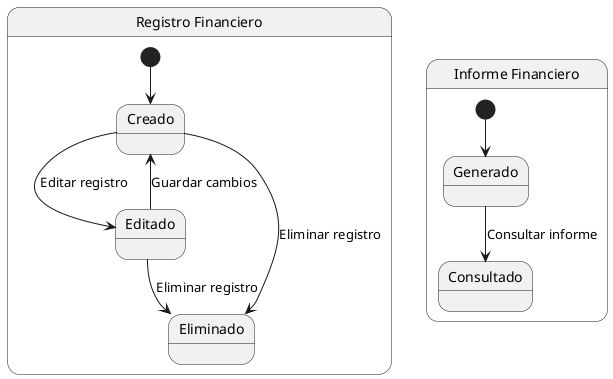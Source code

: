@startuml
state "Registro Financiero" as RF {
    [*] --> Creado
    Creado --> Editado : Editar registro
    Creado --> Eliminado : Eliminar registro
    Editado --> Eliminado : Eliminar registro
    Editado --> Creado : Guardar cambios
}
state "Informe Financiero" as IF {
    [*] --> Generado
    Generado --> Consultado : Consultar informe
}
@enduml
